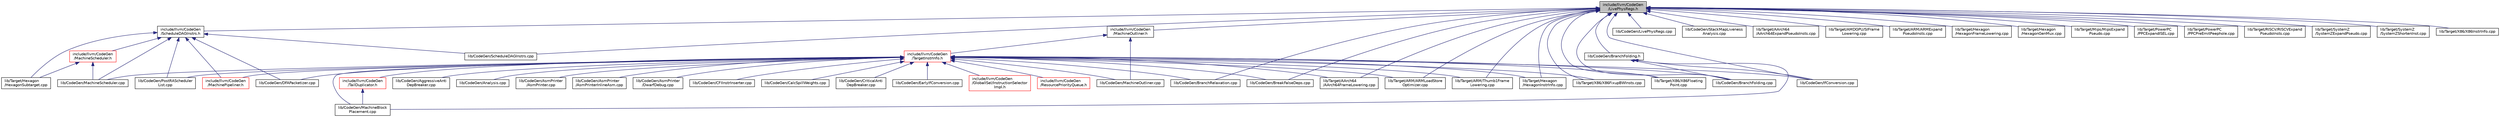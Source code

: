digraph "include/llvm/CodeGen/LivePhysRegs.h"
{
 // LATEX_PDF_SIZE
  bgcolor="transparent";
  edge [fontname="Helvetica",fontsize="10",labelfontname="Helvetica",labelfontsize="10"];
  node [fontname="Helvetica",fontsize="10",shape="box"];
  Node1 [label="include/llvm/CodeGen\l/LivePhysRegs.h",height=0.2,width=0.4,color="black", fillcolor="grey75", style="filled", fontcolor="black",tooltip="This file implements the LivePhysRegs utility for tracking liveness of physical registers."];
  Node1 -> Node2 [dir="back",color="midnightblue",fontsize="10",style="solid",fontname="Helvetica"];
  Node2 [label="include/llvm/CodeGen\l/MachineOutliner.h",height=0.2,width=0.4,color="black",URL="$MachineOutliner_8h.html",tooltip="Contains all data structures shared between the outliner implemented in MachineOutliner...."];
  Node2 -> Node3 [dir="back",color="midnightblue",fontsize="10",style="solid",fontname="Helvetica"];
  Node3 [label="include/llvm/CodeGen\l/TargetInstrInfo.h",height=0.2,width=0.4,color="red",URL="$TargetInstrInfo_8h.html",tooltip=" "];
  Node3 -> Node4 [dir="back",color="midnightblue",fontsize="10",style="solid",fontname="Helvetica"];
  Node4 [label="include/llvm/CodeGen\l/GlobalISel/InstructionSelector\lImpl.h",height=0.2,width=0.4,color="red",URL="$InstructionSelectorImpl_8h.html",tooltip=" "];
  Node3 -> Node10 [dir="back",color="midnightblue",fontsize="10",style="solid",fontname="Helvetica"];
  Node10 [label="include/llvm/CodeGen\l/MachinePipeliner.h",height=0.2,width=0.4,color="red",URL="$MachinePipeliner_8h.html",tooltip=" "];
  Node3 -> Node12 [dir="back",color="midnightblue",fontsize="10",style="solid",fontname="Helvetica"];
  Node12 [label="include/llvm/CodeGen\l/ResourcePriorityQueue.h",height=0.2,width=0.4,color="red",URL="$ResourcePriorityQueue_8h.html",tooltip=" "];
  Node3 -> Node15 [dir="back",color="midnightblue",fontsize="10",style="solid",fontname="Helvetica"];
  Node15 [label="include/llvm/CodeGen\l/TailDuplicator.h",height=0.2,width=0.4,color="red",URL="$TailDuplicator_8h.html",tooltip=" "];
  Node15 -> Node16 [dir="back",color="midnightblue",fontsize="10",style="solid",fontname="Helvetica"];
  Node16 [label="lib/CodeGen/MachineBlock\lPlacement.cpp",height=0.2,width=0.4,color="black",URL="$MachineBlockPlacement_8cpp.html",tooltip=" "];
  Node3 -> Node19 [dir="back",color="midnightblue",fontsize="10",style="solid",fontname="Helvetica"];
  Node19 [label="lib/CodeGen/AggressiveAnti\lDepBreaker.cpp",height=0.2,width=0.4,color="black",URL="$AggressiveAntiDepBreaker_8cpp.html",tooltip=" "];
  Node3 -> Node20 [dir="back",color="midnightblue",fontsize="10",style="solid",fontname="Helvetica"];
  Node20 [label="lib/CodeGen/Analysis.cpp",height=0.2,width=0.4,color="black",URL="$CodeGen_2Analysis_8cpp.html",tooltip=" "];
  Node3 -> Node21 [dir="back",color="midnightblue",fontsize="10",style="solid",fontname="Helvetica"];
  Node21 [label="lib/CodeGen/AsmPrinter\l/AsmPrinter.cpp",height=0.2,width=0.4,color="black",URL="$AsmPrinter_8cpp.html",tooltip=" "];
  Node3 -> Node22 [dir="back",color="midnightblue",fontsize="10",style="solid",fontname="Helvetica"];
  Node22 [label="lib/CodeGen/AsmPrinter\l/AsmPrinterInlineAsm.cpp",height=0.2,width=0.4,color="black",URL="$AsmPrinterInlineAsm_8cpp.html",tooltip=" "];
  Node3 -> Node23 [dir="back",color="midnightblue",fontsize="10",style="solid",fontname="Helvetica"];
  Node23 [label="lib/CodeGen/AsmPrinter\l/DwarfDebug.cpp",height=0.2,width=0.4,color="black",URL="$DwarfDebug_8cpp.html",tooltip=" "];
  Node3 -> Node24 [dir="back",color="midnightblue",fontsize="10",style="solid",fontname="Helvetica"];
  Node24 [label="lib/CodeGen/BranchFolding.cpp",height=0.2,width=0.4,color="black",URL="$BranchFolding_8cpp.html",tooltip=" "];
  Node3 -> Node25 [dir="back",color="midnightblue",fontsize="10",style="solid",fontname="Helvetica"];
  Node25 [label="lib/CodeGen/BranchRelaxation.cpp",height=0.2,width=0.4,color="black",URL="$BranchRelaxation_8cpp.html",tooltip=" "];
  Node3 -> Node26 [dir="back",color="midnightblue",fontsize="10",style="solid",fontname="Helvetica"];
  Node26 [label="lib/CodeGen/BreakFalseDeps.cpp",height=0.2,width=0.4,color="black",URL="$BreakFalseDeps_8cpp.html",tooltip=" "];
  Node3 -> Node27 [dir="back",color="midnightblue",fontsize="10",style="solid",fontname="Helvetica"];
  Node27 [label="lib/CodeGen/CFIInstrInserter.cpp",height=0.2,width=0.4,color="black",URL="$CFIInstrInserter_8cpp.html",tooltip=" "];
  Node3 -> Node28 [dir="back",color="midnightblue",fontsize="10",style="solid",fontname="Helvetica"];
  Node28 [label="lib/CodeGen/CalcSpillWeights.cpp",height=0.2,width=0.4,color="black",URL="$CalcSpillWeights_8cpp.html",tooltip=" "];
  Node3 -> Node29 [dir="back",color="midnightblue",fontsize="10",style="solid",fontname="Helvetica"];
  Node29 [label="lib/CodeGen/CriticalAnti\lDepBreaker.cpp",height=0.2,width=0.4,color="black",URL="$CriticalAntiDepBreaker_8cpp.html",tooltip=" "];
  Node3 -> Node30 [dir="back",color="midnightblue",fontsize="10",style="solid",fontname="Helvetica"];
  Node30 [label="lib/CodeGen/DFAPacketizer.cpp",height=0.2,width=0.4,color="black",URL="$DFAPacketizer_8cpp.html",tooltip=" "];
  Node3 -> Node31 [dir="back",color="midnightblue",fontsize="10",style="solid",fontname="Helvetica"];
  Node31 [label="lib/CodeGen/EarlyIfConversion.cpp",height=0.2,width=0.4,color="black",URL="$EarlyIfConversion_8cpp.html",tooltip=" "];
  Node3 -> Node40 [dir="back",color="midnightblue",fontsize="10",style="solid",fontname="Helvetica"];
  Node40 [label="lib/CodeGen/IfConversion.cpp",height=0.2,width=0.4,color="black",URL="$IfConversion_8cpp.html",tooltip=" "];
  Node3 -> Node16 [dir="back",color="midnightblue",fontsize="10",style="solid",fontname="Helvetica"];
  Node3 -> Node57 [dir="back",color="midnightblue",fontsize="10",style="solid",fontname="Helvetica"];
  Node57 [label="lib/CodeGen/MachineOutliner.cpp",height=0.2,width=0.4,color="black",URL="$MachineOutliner_8cpp.html",tooltip="Replaces repeated sequences of instructions with function calls."];
  Node3 -> Node60 [dir="back",color="midnightblue",fontsize="10",style="solid",fontname="Helvetica"];
  Node60 [label="lib/CodeGen/MachineScheduler.cpp",height=0.2,width=0.4,color="black",URL="$MachineScheduler_8cpp.html",tooltip=" "];
  Node3 -> Node68 [dir="back",color="midnightblue",fontsize="10",style="solid",fontname="Helvetica"];
  Node68 [label="lib/CodeGen/PostRAScheduler\lList.cpp",height=0.2,width=0.4,color="black",URL="$PostRASchedulerList_8cpp.html",tooltip=" "];
  Node3 -> Node105 [dir="back",color="midnightblue",fontsize="10",style="solid",fontname="Helvetica"];
  Node105 [label="lib/Target/AArch64\l/AArch64FrameLowering.cpp",height=0.2,width=0.4,color="black",URL="$AArch64FrameLowering_8cpp.html",tooltip=" "];
  Node3 -> Node261 [dir="back",color="midnightblue",fontsize="10",style="solid",fontname="Helvetica"];
  Node261 [label="lib/Target/ARM/ARMLoadStore\lOptimizer.cpp",height=0.2,width=0.4,color="black",URL="$ARMLoadStoreOptimizer_8cpp.html",tooltip=" "];
  Node3 -> Node279 [dir="back",color="midnightblue",fontsize="10",style="solid",fontname="Helvetica"];
  Node279 [label="lib/Target/ARM/Thumb1Frame\lLowering.cpp",height=0.2,width=0.4,color="black",URL="$Thumb1FrameLowering_8cpp.html",tooltip=" "];
  Node3 -> Node322 [dir="back",color="midnightblue",fontsize="10",style="solid",fontname="Helvetica"];
  Node322 [label="lib/Target/Hexagon\l/HexagonInstrInfo.cpp",height=0.2,width=0.4,color="black",URL="$HexagonInstrInfo_8cpp.html",tooltip=" "];
  Node3 -> Node614 [dir="back",color="midnightblue",fontsize="10",style="solid",fontname="Helvetica"];
  Node614 [label="lib/Target/X86/X86FixupBWInsts.cpp",height=0.2,width=0.4,color="black",URL="$X86FixupBWInsts_8cpp.html",tooltip="This file defines the pass that looks through the machine instructions late in the compilation,..."];
  Node3 -> Node616 [dir="back",color="midnightblue",fontsize="10",style="solid",fontname="Helvetica"];
  Node616 [label="lib/Target/X86/X86Floating\lPoint.cpp",height=0.2,width=0.4,color="black",URL="$X86FloatingPoint_8cpp.html",tooltip=" "];
  Node2 -> Node57 [dir="back",color="midnightblue",fontsize="10",style="solid",fontname="Helvetica"];
  Node1 -> Node674 [dir="back",color="midnightblue",fontsize="10",style="solid",fontname="Helvetica"];
  Node674 [label="include/llvm/CodeGen\l/ScheduleDAGInstrs.h",height=0.2,width=0.4,color="black",URL="$ScheduleDAGInstrs_8h.html",tooltip=" "];
  Node674 -> Node10 [dir="back",color="midnightblue",fontsize="10",style="solid",fontname="Helvetica"];
  Node674 -> Node675 [dir="back",color="midnightblue",fontsize="10",style="solid",fontname="Helvetica"];
  Node675 [label="include/llvm/CodeGen\l/MachineScheduler.h",height=0.2,width=0.4,color="red",URL="$MachineScheduler_8h.html",tooltip=" "];
  Node675 -> Node60 [dir="back",color="midnightblue",fontsize="10",style="solid",fontname="Helvetica"];
  Node675 -> Node348 [dir="back",color="midnightblue",fontsize="10",style="solid",fontname="Helvetica"];
  Node348 [label="lib/Target/Hexagon\l/HexagonSubtarget.cpp",height=0.2,width=0.4,color="black",URL="$HexagonSubtarget_8cpp.html",tooltip=" "];
  Node674 -> Node30 [dir="back",color="midnightblue",fontsize="10",style="solid",fontname="Helvetica"];
  Node674 -> Node60 [dir="back",color="midnightblue",fontsize="10",style="solid",fontname="Helvetica"];
  Node674 -> Node68 [dir="back",color="midnightblue",fontsize="10",style="solid",fontname="Helvetica"];
  Node674 -> Node683 [dir="back",color="midnightblue",fontsize="10",style="solid",fontname="Helvetica"];
  Node683 [label="lib/CodeGen/ScheduleDAGInstrs.cpp",height=0.2,width=0.4,color="black",URL="$ScheduleDAGInstrs_8cpp.html",tooltip=" "];
  Node674 -> Node348 [dir="back",color="midnightblue",fontsize="10",style="solid",fontname="Helvetica"];
  Node1 -> Node24 [dir="back",color="midnightblue",fontsize="10",style="solid",fontname="Helvetica"];
  Node1 -> Node684 [dir="back",color="midnightblue",fontsize="10",style="solid",fontname="Helvetica"];
  Node684 [label="lib/CodeGen/BranchFolding.h",height=0.2,width=0.4,color="black",URL="$BranchFolding_8h.html",tooltip=" "];
  Node684 -> Node24 [dir="back",color="midnightblue",fontsize="10",style="solid",fontname="Helvetica"];
  Node684 -> Node40 [dir="back",color="midnightblue",fontsize="10",style="solid",fontname="Helvetica"];
  Node684 -> Node16 [dir="back",color="midnightblue",fontsize="10",style="solid",fontname="Helvetica"];
  Node1 -> Node25 [dir="back",color="midnightblue",fontsize="10",style="solid",fontname="Helvetica"];
  Node1 -> Node26 [dir="back",color="midnightblue",fontsize="10",style="solid",fontname="Helvetica"];
  Node1 -> Node40 [dir="back",color="midnightblue",fontsize="10",style="solid",fontname="Helvetica"];
  Node1 -> Node685 [dir="back",color="midnightblue",fontsize="10",style="solid",fontname="Helvetica"];
  Node685 [label="lib/CodeGen/LivePhysRegs.cpp",height=0.2,width=0.4,color="black",URL="$LivePhysRegs_8cpp.html",tooltip=" "];
  Node1 -> Node683 [dir="back",color="midnightblue",fontsize="10",style="solid",fontname="Helvetica"];
  Node1 -> Node686 [dir="back",color="midnightblue",fontsize="10",style="solid",fontname="Helvetica"];
  Node686 [label="lib/CodeGen/StackMapLiveness\lAnalysis.cpp",height=0.2,width=0.4,color="black",URL="$StackMapLivenessAnalysis_8cpp.html",tooltip=" "];
  Node1 -> Node112 [dir="back",color="midnightblue",fontsize="10",style="solid",fontname="Helvetica"];
  Node112 [label="lib/Target/AArch64\l/AArch64ExpandPseudoInsts.cpp",height=0.2,width=0.4,color="black",URL="$AArch64ExpandPseudoInsts_8cpp.html",tooltip=" "];
  Node1 -> Node105 [dir="back",color="midnightblue",fontsize="10",style="solid",fontname="Helvetica"];
  Node1 -> Node203 [dir="back",color="midnightblue",fontsize="10",style="solid",fontname="Helvetica"];
  Node203 [label="lib/Target/AMDGPU/SIFrame\lLowering.cpp",height=0.2,width=0.4,color="black",URL="$SIFrameLowering_8cpp.html",tooltip=" "];
  Node1 -> Node250 [dir="back",color="midnightblue",fontsize="10",style="solid",fontname="Helvetica"];
  Node250 [label="lib/Target/ARM/ARMExpand\lPseudoInsts.cpp",height=0.2,width=0.4,color="black",URL="$ARMExpandPseudoInsts_8cpp.html",tooltip=" "];
  Node1 -> Node261 [dir="back",color="midnightblue",fontsize="10",style="solid",fontname="Helvetica"];
  Node1 -> Node279 [dir="back",color="midnightblue",fontsize="10",style="solid",fontname="Helvetica"];
  Node1 -> Node335 [dir="back",color="midnightblue",fontsize="10",style="solid",fontname="Helvetica"];
  Node335 [label="lib/Target/Hexagon\l/HexagonFrameLowering.cpp",height=0.2,width=0.4,color="black",URL="$HexagonFrameLowering_8cpp.html",tooltip=" "];
  Node1 -> Node337 [dir="back",color="midnightblue",fontsize="10",style="solid",fontname="Helvetica"];
  Node337 [label="lib/Target/Hexagon\l/HexagonGenMux.cpp",height=0.2,width=0.4,color="black",URL="$HexagonGenMux_8cpp.html",tooltip=" "];
  Node1 -> Node322 [dir="back",color="midnightblue",fontsize="10",style="solid",fontname="Helvetica"];
  Node1 -> Node413 [dir="back",color="midnightblue",fontsize="10",style="solid",fontname="Helvetica"];
  Node413 [label="lib/Target/Mips/MipsExpand\lPseudo.cpp",height=0.2,width=0.4,color="black",URL="$MipsExpandPseudo_8cpp.html",tooltip=" "];
  Node1 -> Node473 [dir="back",color="midnightblue",fontsize="10",style="solid",fontname="Helvetica"];
  Node473 [label="lib/Target/PowerPC\l/PPCExpandISEL.cpp",height=0.2,width=0.4,color="black",URL="$PPCExpandISEL_8cpp.html",tooltip=" "];
  Node1 -> Node488 [dir="back",color="midnightblue",fontsize="10",style="solid",fontname="Helvetica"];
  Node488 [label="lib/Target/PowerPC\l/PPCPreEmitPeephole.cpp",height=0.2,width=0.4,color="black",URL="$PPCPreEmitPeephole_8cpp.html",tooltip=" "];
  Node1 -> Node504 [dir="back",color="midnightblue",fontsize="10",style="solid",fontname="Helvetica"];
  Node504 [label="lib/Target/RISCV/RISCVExpand\lPseudoInsts.cpp",height=0.2,width=0.4,color="black",URL="$RISCVExpandPseudoInsts_8cpp.html",tooltip=" "];
  Node1 -> Node536 [dir="back",color="midnightblue",fontsize="10",style="solid",fontname="Helvetica"];
  Node536 [label="lib/Target/SystemZ\l/SystemZExpandPseudo.cpp",height=0.2,width=0.4,color="black",URL="$SystemZExpandPseudo_8cpp.html",tooltip=" "];
  Node1 -> Node557 [dir="back",color="midnightblue",fontsize="10",style="solid",fontname="Helvetica"];
  Node557 [label="lib/Target/SystemZ\l/SystemZShortenInst.cpp",height=0.2,width=0.4,color="black",URL="$SystemZShortenInst_8cpp.html",tooltip=" "];
  Node1 -> Node614 [dir="back",color="midnightblue",fontsize="10",style="solid",fontname="Helvetica"];
  Node1 -> Node616 [dir="back",color="midnightblue",fontsize="10",style="solid",fontname="Helvetica"];
  Node1 -> Node633 [dir="back",color="midnightblue",fontsize="10",style="solid",fontname="Helvetica"];
  Node633 [label="lib/Target/X86/X86InstrInfo.cpp",height=0.2,width=0.4,color="black",URL="$X86InstrInfo_8cpp.html",tooltip=" "];
}
